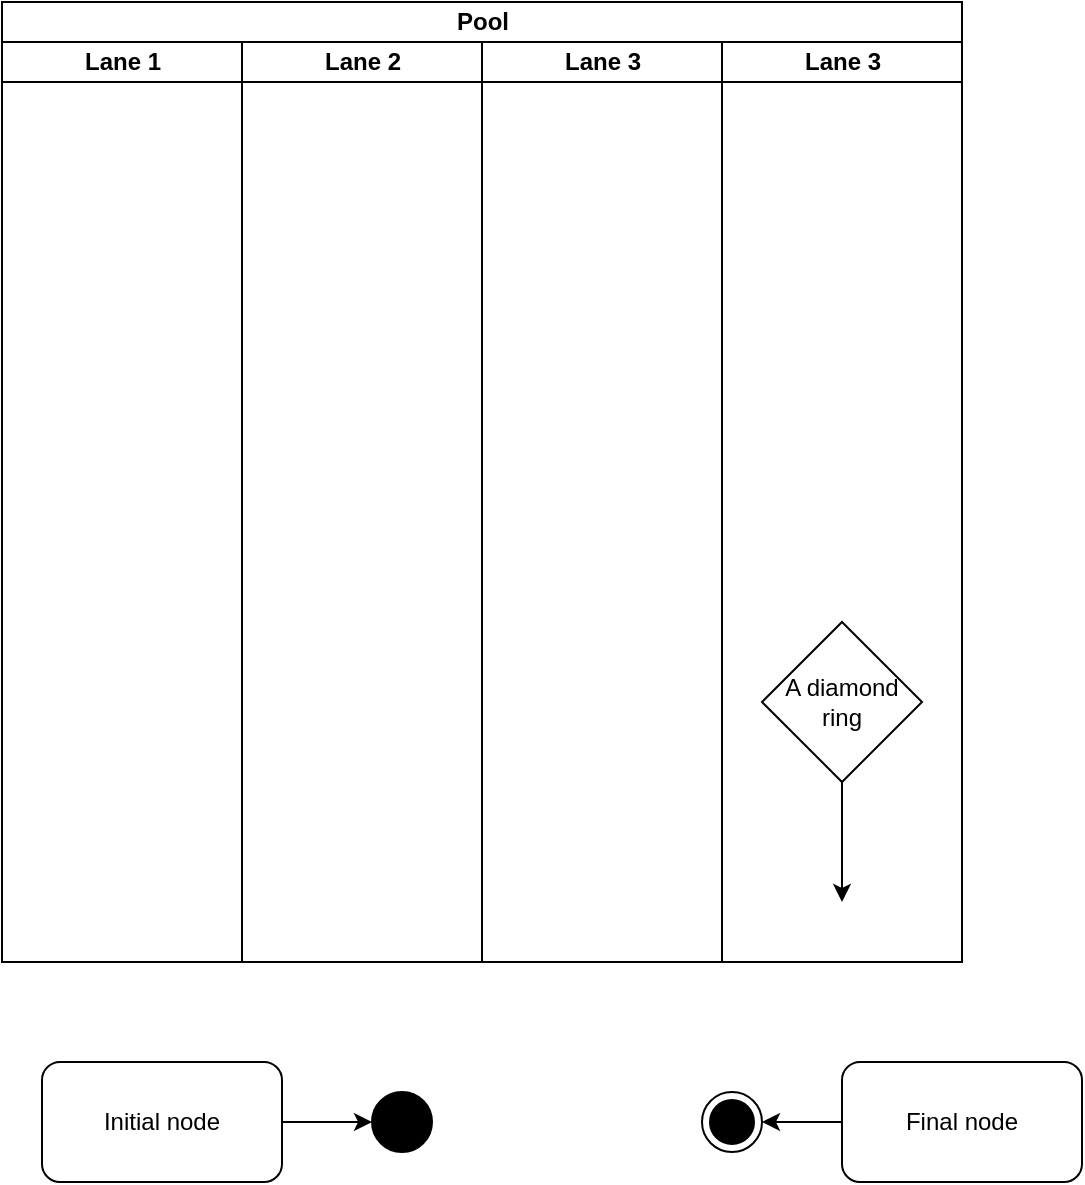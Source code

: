 <mxfile version="24.0.4" type="github">
  <diagram name="Page-1" id="9ci-EqaCWXiTqzeYNJat">
    <mxGraphModel dx="636" dy="316" grid="1" gridSize="10" guides="1" tooltips="1" connect="1" arrows="1" fold="1" page="1" pageScale="1" pageWidth="850" pageHeight="1100" math="0" shadow="0">
      <root>
        <mxCell id="0" />
        <mxCell id="1" parent="0" />
        <mxCell id="QGke6MpMwW7aOX6o_AYE-1" value="Pool" style="swimlane;childLayout=stackLayout;resizeParent=1;resizeParentMax=0;startSize=20;html=1;" vertex="1" parent="1">
          <mxGeometry x="240.0" y="30" width="480" height="480" as="geometry" />
        </mxCell>
        <mxCell id="QGke6MpMwW7aOX6o_AYE-2" value="Lane 1" style="swimlane;startSize=20;html=1;" vertex="1" parent="QGke6MpMwW7aOX6o_AYE-1">
          <mxGeometry y="20" width="120" height="460" as="geometry" />
        </mxCell>
        <mxCell id="QGke6MpMwW7aOX6o_AYE-3" value="Lane 2" style="swimlane;startSize=20;html=1;" vertex="1" parent="QGke6MpMwW7aOX6o_AYE-1">
          <mxGeometry x="120" y="20" width="120" height="460" as="geometry" />
        </mxCell>
        <mxCell id="QGke6MpMwW7aOX6o_AYE-4" value="Lane 3" style="swimlane;startSize=20;html=1;" vertex="1" parent="QGke6MpMwW7aOX6o_AYE-1">
          <mxGeometry x="240" y="20" width="120" height="460" as="geometry" />
        </mxCell>
        <mxCell id="QGke6MpMwW7aOX6o_AYE-7" value="Lane 3" style="swimlane;startSize=20;html=1;" vertex="1" parent="QGke6MpMwW7aOX6o_AYE-1">
          <mxGeometry x="360" y="20" width="120" height="460" as="geometry" />
        </mxCell>
        <mxCell id="QGke6MpMwW7aOX6o_AYE-19" style="edgeStyle=orthogonalEdgeStyle;rounded=0;orthogonalLoop=1;jettySize=auto;html=1;" edge="1" parent="QGke6MpMwW7aOX6o_AYE-7" source="QGke6MpMwW7aOX6o_AYE-18">
          <mxGeometry relative="1" as="geometry">
            <mxPoint x="60.0" y="430" as="targetPoint" />
          </mxGeometry>
        </mxCell>
        <mxCell id="QGke6MpMwW7aOX6o_AYE-18" value="A diamond ring" style="rhombus;whiteSpace=wrap;html=1;" vertex="1" parent="QGke6MpMwW7aOX6o_AYE-7">
          <mxGeometry x="20.0" y="290" width="80" height="80" as="geometry" />
        </mxCell>
        <mxCell id="QGke6MpMwW7aOX6o_AYE-9" style="edgeStyle=orthogonalEdgeStyle;rounded=0;orthogonalLoop=1;jettySize=auto;html=1;entryX=0;entryY=0.5;entryDx=0;entryDy=0;" edge="1" parent="1" source="QGke6MpMwW7aOX6o_AYE-8" target="QGke6MpMwW7aOX6o_AYE-13">
          <mxGeometry relative="1" as="geometry">
            <mxPoint x="410" y="590" as="targetPoint" />
          </mxGeometry>
        </mxCell>
        <mxCell id="QGke6MpMwW7aOX6o_AYE-8" value="Initial node" style="rounded=1;whiteSpace=wrap;html=1;" vertex="1" parent="1">
          <mxGeometry x="260" y="560" width="120" height="60" as="geometry" />
        </mxCell>
        <mxCell id="QGke6MpMwW7aOX6o_AYE-13" value="" style="ellipse;fillColor=strokeColor;html=1;" vertex="1" parent="1">
          <mxGeometry x="425" y="575" width="30" height="30" as="geometry" />
        </mxCell>
        <mxCell id="QGke6MpMwW7aOX6o_AYE-14" value="" style="ellipse;html=1;shape=endState;fillColor=strokeColor;" vertex="1" parent="1">
          <mxGeometry x="590" y="575" width="30" height="30" as="geometry" />
        </mxCell>
        <mxCell id="QGke6MpMwW7aOX6o_AYE-16" value="" style="edgeStyle=orthogonalEdgeStyle;rounded=0;orthogonalLoop=1;jettySize=auto;html=1;" edge="1" parent="1" source="QGke6MpMwW7aOX6o_AYE-15" target="QGke6MpMwW7aOX6o_AYE-14">
          <mxGeometry relative="1" as="geometry" />
        </mxCell>
        <mxCell id="QGke6MpMwW7aOX6o_AYE-15" value="Final node" style="rounded=1;whiteSpace=wrap;html=1;" vertex="1" parent="1">
          <mxGeometry x="660" y="560" width="120" height="60" as="geometry" />
        </mxCell>
      </root>
    </mxGraphModel>
  </diagram>
</mxfile>
